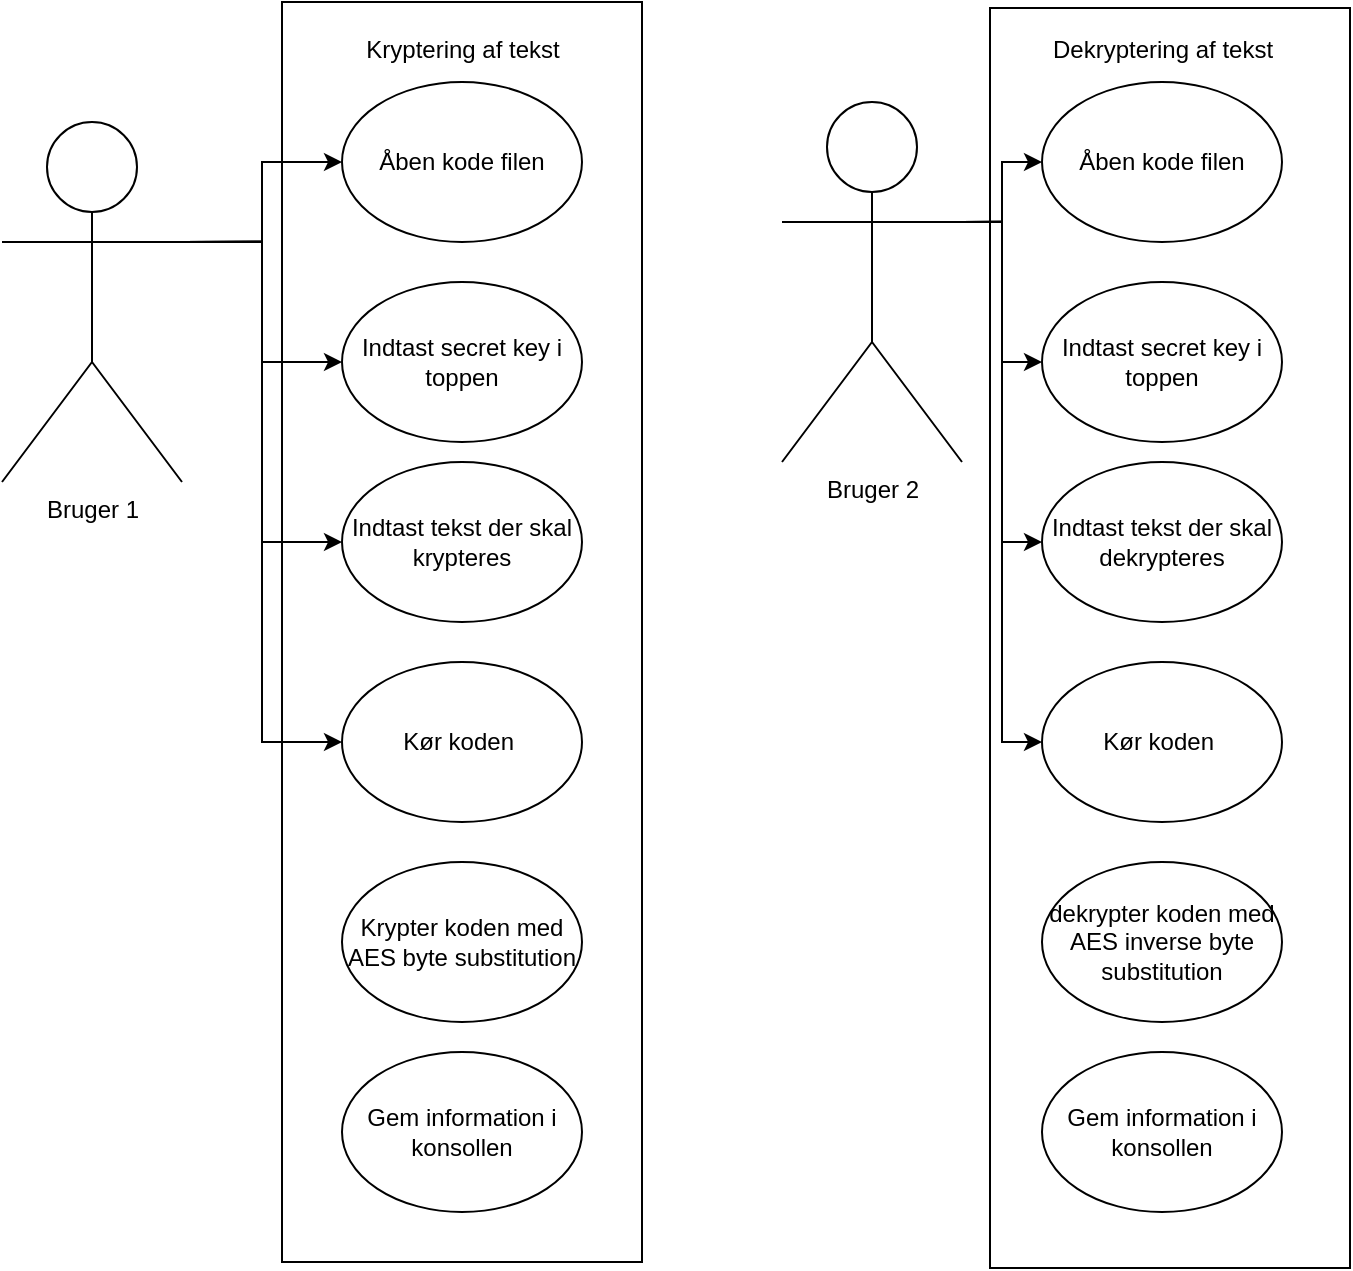 <mxfile version="21.6.8" type="github">
  <diagram name="Side-1" id="Mbxeej78QvSqRiWuFZW1">
    <mxGraphModel dx="1735" dy="1109" grid="1" gridSize="10" guides="1" tooltips="1" connect="1" arrows="1" fold="1" page="1" pageScale="1" pageWidth="827" pageHeight="1169" math="0" shadow="0">
      <root>
        <mxCell id="0" />
        <mxCell id="1" parent="0" />
        <mxCell id="rTcxfEBIbaLlCu3tCDtd-26" value="" style="rounded=0;whiteSpace=wrap;html=1;fillColor=none;" vertex="1" parent="1">
          <mxGeometry x="554" y="63" width="180" height="630" as="geometry" />
        </mxCell>
        <mxCell id="rTcxfEBIbaLlCu3tCDtd-12" style="edgeStyle=orthogonalEdgeStyle;rounded=0;orthogonalLoop=1;jettySize=auto;html=1;exitX=1;exitY=0.333;exitDx=0;exitDy=0;exitPerimeter=0;entryX=0;entryY=0.5;entryDx=0;entryDy=0;" edge="1" parent="1" source="rTcxfEBIbaLlCu3tCDtd-1" target="rTcxfEBIbaLlCu3tCDtd-7">
          <mxGeometry relative="1" as="geometry" />
        </mxCell>
        <mxCell id="rTcxfEBIbaLlCu3tCDtd-13" style="edgeStyle=orthogonalEdgeStyle;rounded=0;orthogonalLoop=1;jettySize=auto;html=1;exitX=1;exitY=0.333;exitDx=0;exitDy=0;exitPerimeter=0;entryX=0;entryY=0.5;entryDx=0;entryDy=0;" edge="1" parent="1" source="rTcxfEBIbaLlCu3tCDtd-1" target="rTcxfEBIbaLlCu3tCDtd-9">
          <mxGeometry relative="1" as="geometry" />
        </mxCell>
        <mxCell id="rTcxfEBIbaLlCu3tCDtd-14" style="edgeStyle=orthogonalEdgeStyle;rounded=0;orthogonalLoop=1;jettySize=auto;html=1;exitX=1;exitY=0.333;exitDx=0;exitDy=0;exitPerimeter=0;entryX=0;entryY=0.5;entryDx=0;entryDy=0;" edge="1" parent="1" source="rTcxfEBIbaLlCu3tCDtd-1" target="rTcxfEBIbaLlCu3tCDtd-10">
          <mxGeometry relative="1" as="geometry" />
        </mxCell>
        <mxCell id="rTcxfEBIbaLlCu3tCDtd-15" style="edgeStyle=orthogonalEdgeStyle;rounded=0;orthogonalLoop=1;jettySize=auto;html=1;exitX=1;exitY=0.333;exitDx=0;exitDy=0;exitPerimeter=0;entryX=0;entryY=0.5;entryDx=0;entryDy=0;" edge="1" parent="1" source="rTcxfEBIbaLlCu3tCDtd-1" target="rTcxfEBIbaLlCu3tCDtd-11">
          <mxGeometry relative="1" as="geometry" />
        </mxCell>
        <mxCell id="rTcxfEBIbaLlCu3tCDtd-1" value="Bruger 1&lt;br&gt;" style="shape=umlActor;verticalLabelPosition=bottom;verticalAlign=top;html=1;outlineConnect=0;" vertex="1" parent="1">
          <mxGeometry x="60" y="120" width="90" height="180" as="geometry" />
        </mxCell>
        <mxCell id="rTcxfEBIbaLlCu3tCDtd-6" value="" style="rounded=0;whiteSpace=wrap;html=1;fillColor=none;" vertex="1" parent="1">
          <mxGeometry x="200" y="60" width="180" height="630" as="geometry" />
        </mxCell>
        <mxCell id="rTcxfEBIbaLlCu3tCDtd-7" value="Åben kode filen" style="ellipse;whiteSpace=wrap;html=1;" vertex="1" parent="1">
          <mxGeometry x="230" y="100" width="120" height="80" as="geometry" />
        </mxCell>
        <mxCell id="rTcxfEBIbaLlCu3tCDtd-8" value="Kryptering af tekst" style="text;html=1;align=center;verticalAlign=middle;resizable=0;points=[];autosize=1;strokeColor=none;fillColor=none;" vertex="1" parent="1">
          <mxGeometry x="230" y="69" width="120" height="30" as="geometry" />
        </mxCell>
        <mxCell id="rTcxfEBIbaLlCu3tCDtd-9" value="Indtast secret key i toppen" style="ellipse;whiteSpace=wrap;html=1;" vertex="1" parent="1">
          <mxGeometry x="230" y="200" width="120" height="80" as="geometry" />
        </mxCell>
        <mxCell id="rTcxfEBIbaLlCu3tCDtd-10" value="Indtast tekst der skal krypteres" style="ellipse;whiteSpace=wrap;html=1;" vertex="1" parent="1">
          <mxGeometry x="230" y="290" width="120" height="80" as="geometry" />
        </mxCell>
        <mxCell id="rTcxfEBIbaLlCu3tCDtd-11" value="Kør koden&amp;nbsp;" style="ellipse;whiteSpace=wrap;html=1;" vertex="1" parent="1">
          <mxGeometry x="230" y="390" width="120" height="80" as="geometry" />
        </mxCell>
        <mxCell id="rTcxfEBIbaLlCu3tCDtd-16" value="Krypter koden med AES&amp;nbsp;byte substitution" style="ellipse;whiteSpace=wrap;html=1;" vertex="1" parent="1">
          <mxGeometry x="230" y="490" width="120" height="80" as="geometry" />
        </mxCell>
        <mxCell id="rTcxfEBIbaLlCu3tCDtd-17" value="Gem information i konsollen" style="ellipse;whiteSpace=wrap;html=1;" vertex="1" parent="1">
          <mxGeometry x="230" y="585" width="120" height="80" as="geometry" />
        </mxCell>
        <mxCell id="rTcxfEBIbaLlCu3tCDtd-27" style="edgeStyle=orthogonalEdgeStyle;rounded=0;orthogonalLoop=1;jettySize=auto;html=1;exitX=1;exitY=0.333;exitDx=0;exitDy=0;exitPerimeter=0;entryX=0;entryY=0.5;entryDx=0;entryDy=0;" edge="1" parent="1" source="rTcxfEBIbaLlCu3tCDtd-18" target="rTcxfEBIbaLlCu3tCDtd-19">
          <mxGeometry relative="1" as="geometry" />
        </mxCell>
        <mxCell id="rTcxfEBIbaLlCu3tCDtd-28" style="edgeStyle=orthogonalEdgeStyle;rounded=0;orthogonalLoop=1;jettySize=auto;html=1;exitX=1;exitY=0.333;exitDx=0;exitDy=0;exitPerimeter=0;entryX=0;entryY=0.5;entryDx=0;entryDy=0;" edge="1" parent="1" source="rTcxfEBIbaLlCu3tCDtd-18" target="rTcxfEBIbaLlCu3tCDtd-21">
          <mxGeometry relative="1" as="geometry" />
        </mxCell>
        <mxCell id="rTcxfEBIbaLlCu3tCDtd-29" style="edgeStyle=orthogonalEdgeStyle;rounded=0;orthogonalLoop=1;jettySize=auto;html=1;exitX=1;exitY=0.333;exitDx=0;exitDy=0;exitPerimeter=0;entryX=0;entryY=0.5;entryDx=0;entryDy=0;" edge="1" parent="1" source="rTcxfEBIbaLlCu3tCDtd-18" target="rTcxfEBIbaLlCu3tCDtd-22">
          <mxGeometry relative="1" as="geometry" />
        </mxCell>
        <mxCell id="rTcxfEBIbaLlCu3tCDtd-30" style="edgeStyle=orthogonalEdgeStyle;rounded=0;orthogonalLoop=1;jettySize=auto;html=1;exitX=1;exitY=0.333;exitDx=0;exitDy=0;exitPerimeter=0;entryX=0;entryY=0.5;entryDx=0;entryDy=0;" edge="1" parent="1" source="rTcxfEBIbaLlCu3tCDtd-18" target="rTcxfEBIbaLlCu3tCDtd-23">
          <mxGeometry relative="1" as="geometry" />
        </mxCell>
        <mxCell id="rTcxfEBIbaLlCu3tCDtd-18" value="Bruger 2&lt;br&gt;" style="shape=umlActor;verticalLabelPosition=bottom;verticalAlign=top;html=1;outlineConnect=0;" vertex="1" parent="1">
          <mxGeometry x="450" y="110" width="90" height="180" as="geometry" />
        </mxCell>
        <mxCell id="rTcxfEBIbaLlCu3tCDtd-19" value="Åben kode filen" style="ellipse;whiteSpace=wrap;html=1;" vertex="1" parent="1">
          <mxGeometry x="580" y="100" width="120" height="80" as="geometry" />
        </mxCell>
        <mxCell id="rTcxfEBIbaLlCu3tCDtd-20" value="Dekryptering af tekst" style="text;html=1;align=center;verticalAlign=middle;resizable=0;points=[];autosize=1;strokeColor=none;fillColor=none;" vertex="1" parent="1">
          <mxGeometry x="575" y="69" width="130" height="30" as="geometry" />
        </mxCell>
        <mxCell id="rTcxfEBIbaLlCu3tCDtd-21" value="Indtast secret key i toppen" style="ellipse;whiteSpace=wrap;html=1;" vertex="1" parent="1">
          <mxGeometry x="580" y="200" width="120" height="80" as="geometry" />
        </mxCell>
        <mxCell id="rTcxfEBIbaLlCu3tCDtd-22" value="Indtast tekst der skal dekrypteres" style="ellipse;whiteSpace=wrap;html=1;" vertex="1" parent="1">
          <mxGeometry x="580" y="290" width="120" height="80" as="geometry" />
        </mxCell>
        <mxCell id="rTcxfEBIbaLlCu3tCDtd-23" value="Kør koden&amp;nbsp;" style="ellipse;whiteSpace=wrap;html=1;" vertex="1" parent="1">
          <mxGeometry x="580" y="390" width="120" height="80" as="geometry" />
        </mxCell>
        <mxCell id="rTcxfEBIbaLlCu3tCDtd-24" value="dekrypter koden med AES inverse byte substitution" style="ellipse;whiteSpace=wrap;html=1;" vertex="1" parent="1">
          <mxGeometry x="580" y="490" width="120" height="80" as="geometry" />
        </mxCell>
        <mxCell id="rTcxfEBIbaLlCu3tCDtd-25" value="Gem information i konsollen" style="ellipse;whiteSpace=wrap;html=1;" vertex="1" parent="1">
          <mxGeometry x="580" y="585" width="120" height="80" as="geometry" />
        </mxCell>
      </root>
    </mxGraphModel>
  </diagram>
</mxfile>
